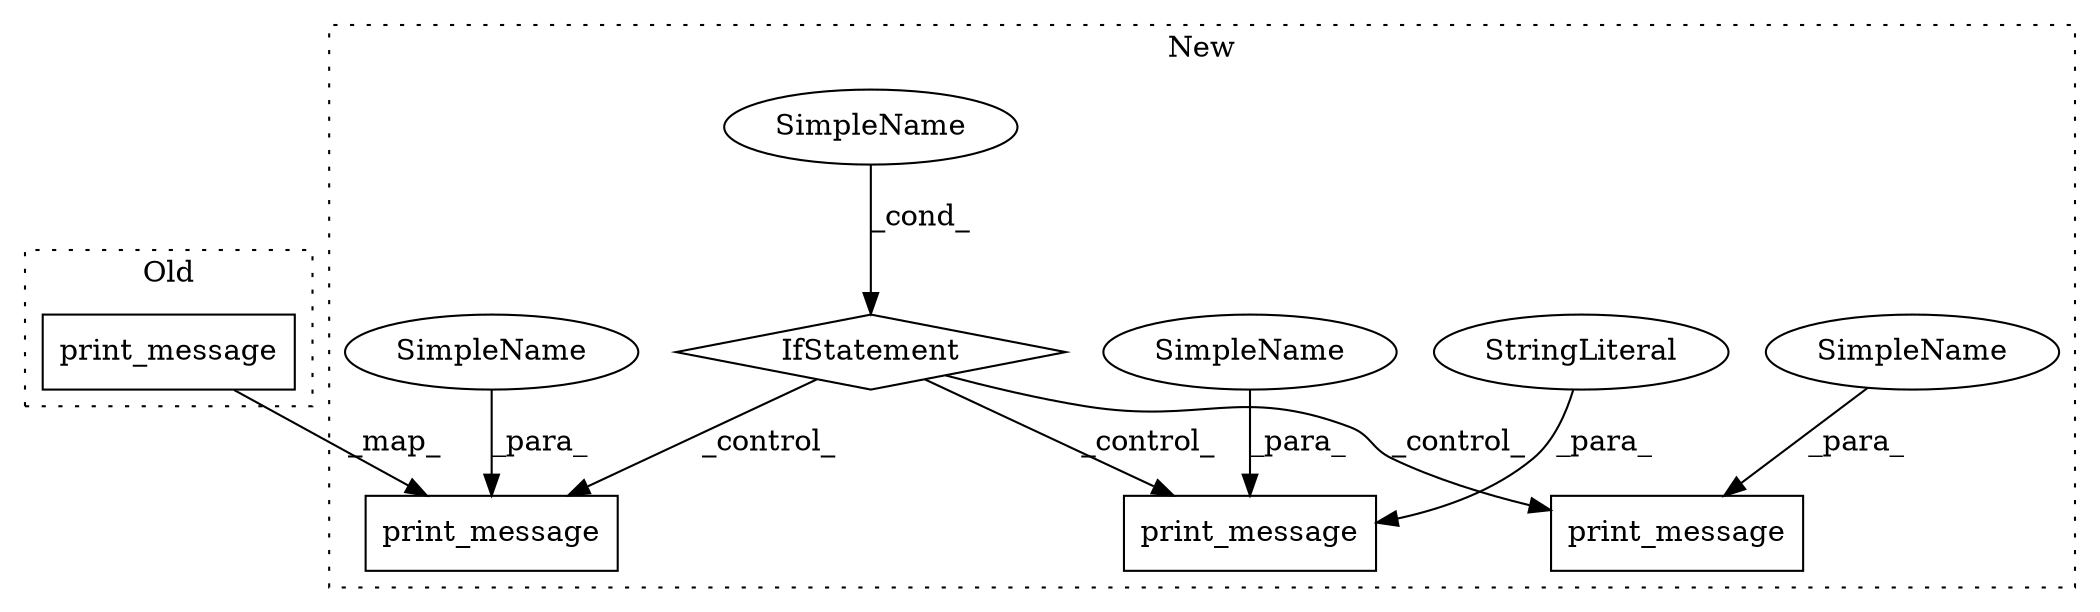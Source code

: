 digraph G {
subgraph cluster0 {
1 [label="print_message" a="32" s="6396,6466" l="14,1" shape="box"];
label = "Old";
style="dotted";
}
subgraph cluster1 {
2 [label="print_message" a="32" s="6488,6558" l="14,1" shape="box"];
3 [label="SimpleName" a="42" s="" l="" shape="ellipse"];
4 [label="SimpleName" a="42" s="" l="" shape="ellipse"];
5 [label="IfStatement" a="25" s="6322,6352" l="4,2" shape="diamond"];
6 [label="print_message" a="32" s="6699,6770" l="14,1" shape="box"];
7 [label="StringLiteral" a="45" s="6721" l="49" shape="ellipse"];
8 [label="print_message" a="32" s="6591,6680" l="14,1" shape="box"];
9 [label="SimpleName" a="42" s="6713" l="7" shape="ellipse"];
10 [label="SimpleName" a="42" s="6605" l="7" shape="ellipse"];
label = "New";
style="dotted";
}
1 -> 2 [label="_map_"];
3 -> 2 [label="_para_"];
4 -> 5 [label="_cond_"];
5 -> 6 [label="_control_"];
5 -> 8 [label="_control_"];
5 -> 2 [label="_control_"];
7 -> 6 [label="_para_"];
9 -> 6 [label="_para_"];
10 -> 8 [label="_para_"];
}
